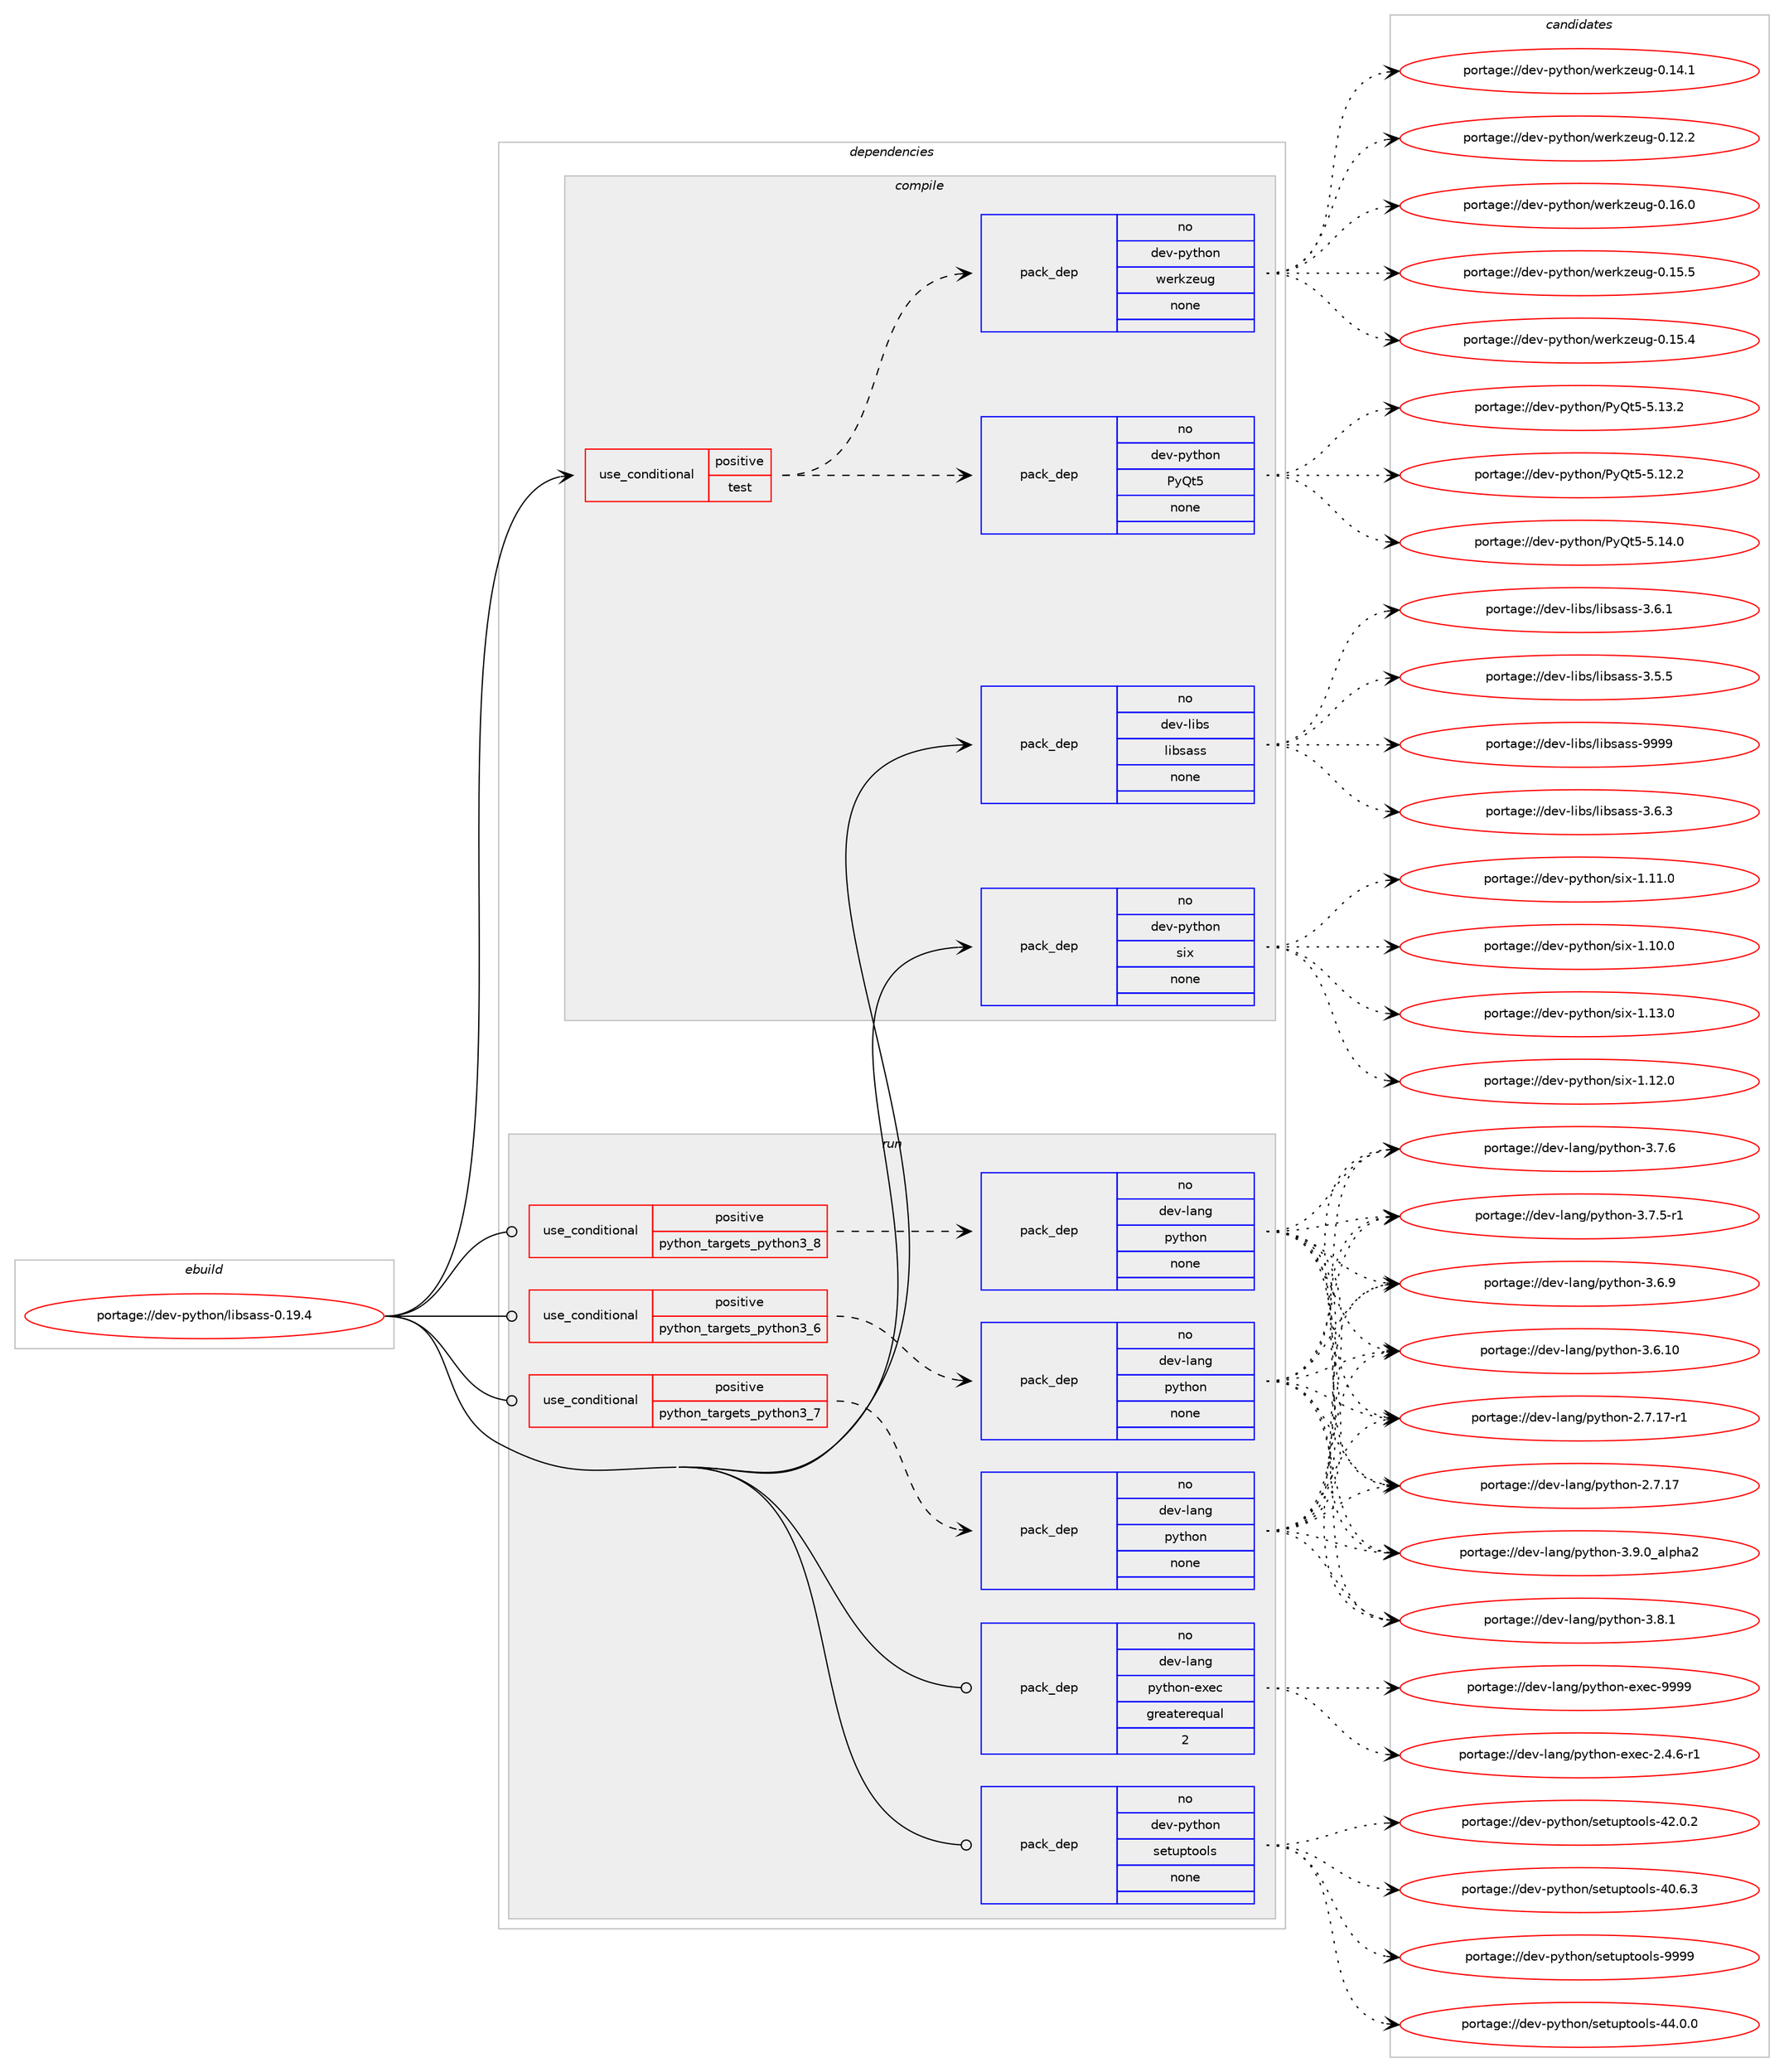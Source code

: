 digraph prolog {

# *************
# Graph options
# *************

newrank=true;
concentrate=true;
compound=true;
graph [rankdir=LR,fontname=Helvetica,fontsize=10,ranksep=1.5];#, ranksep=2.5, nodesep=0.2];
edge  [arrowhead=vee];
node  [fontname=Helvetica,fontsize=10];

# **********
# The ebuild
# **********

subgraph cluster_leftcol {
color=gray;
label=<<i>ebuild</i>>;
id [label="portage://dev-python/libsass-0.19.4", color=red, width=4, href="../dev-python/libsass-0.19.4.svg"];
}

# ****************
# The dependencies
# ****************

subgraph cluster_midcol {
color=gray;
label=<<i>dependencies</i>>;
subgraph cluster_compile {
fillcolor="#eeeeee";
style=filled;
label=<<i>compile</i>>;
subgraph cond113491 {
dependency452298 [label=<<TABLE BORDER="0" CELLBORDER="1" CELLSPACING="0" CELLPADDING="4"><TR><TD ROWSPAN="3" CELLPADDING="10">use_conditional</TD></TR><TR><TD>positive</TD></TR><TR><TD>test</TD></TR></TABLE>>, shape=none, color=red];
subgraph pack333827 {
dependency452299 [label=<<TABLE BORDER="0" CELLBORDER="1" CELLSPACING="0" CELLPADDING="4" WIDTH="220"><TR><TD ROWSPAN="6" CELLPADDING="30">pack_dep</TD></TR><TR><TD WIDTH="110">no</TD></TR><TR><TD>dev-python</TD></TR><TR><TD>PyQt5</TD></TR><TR><TD>none</TD></TR><TR><TD></TD></TR></TABLE>>, shape=none, color=blue];
}
dependency452298:e -> dependency452299:w [weight=20,style="dashed",arrowhead="vee"];
subgraph pack333828 {
dependency452300 [label=<<TABLE BORDER="0" CELLBORDER="1" CELLSPACING="0" CELLPADDING="4" WIDTH="220"><TR><TD ROWSPAN="6" CELLPADDING="30">pack_dep</TD></TR><TR><TD WIDTH="110">no</TD></TR><TR><TD>dev-python</TD></TR><TR><TD>werkzeug</TD></TR><TR><TD>none</TD></TR><TR><TD></TD></TR></TABLE>>, shape=none, color=blue];
}
dependency452298:e -> dependency452300:w [weight=20,style="dashed",arrowhead="vee"];
}
id:e -> dependency452298:w [weight=20,style="solid",arrowhead="vee"];
subgraph pack333829 {
dependency452301 [label=<<TABLE BORDER="0" CELLBORDER="1" CELLSPACING="0" CELLPADDING="4" WIDTH="220"><TR><TD ROWSPAN="6" CELLPADDING="30">pack_dep</TD></TR><TR><TD WIDTH="110">no</TD></TR><TR><TD>dev-libs</TD></TR><TR><TD>libsass</TD></TR><TR><TD>none</TD></TR><TR><TD></TD></TR></TABLE>>, shape=none, color=blue];
}
id:e -> dependency452301:w [weight=20,style="solid",arrowhead="vee"];
subgraph pack333830 {
dependency452302 [label=<<TABLE BORDER="0" CELLBORDER="1" CELLSPACING="0" CELLPADDING="4" WIDTH="220"><TR><TD ROWSPAN="6" CELLPADDING="30">pack_dep</TD></TR><TR><TD WIDTH="110">no</TD></TR><TR><TD>dev-python</TD></TR><TR><TD>six</TD></TR><TR><TD>none</TD></TR><TR><TD></TD></TR></TABLE>>, shape=none, color=blue];
}
id:e -> dependency452302:w [weight=20,style="solid",arrowhead="vee"];
}
subgraph cluster_compileandrun {
fillcolor="#eeeeee";
style=filled;
label=<<i>compile and run</i>>;
}
subgraph cluster_run {
fillcolor="#eeeeee";
style=filled;
label=<<i>run</i>>;
subgraph cond113492 {
dependency452303 [label=<<TABLE BORDER="0" CELLBORDER="1" CELLSPACING="0" CELLPADDING="4"><TR><TD ROWSPAN="3" CELLPADDING="10">use_conditional</TD></TR><TR><TD>positive</TD></TR><TR><TD>python_targets_python3_6</TD></TR></TABLE>>, shape=none, color=red];
subgraph pack333831 {
dependency452304 [label=<<TABLE BORDER="0" CELLBORDER="1" CELLSPACING="0" CELLPADDING="4" WIDTH="220"><TR><TD ROWSPAN="6" CELLPADDING="30">pack_dep</TD></TR><TR><TD WIDTH="110">no</TD></TR><TR><TD>dev-lang</TD></TR><TR><TD>python</TD></TR><TR><TD>none</TD></TR><TR><TD></TD></TR></TABLE>>, shape=none, color=blue];
}
dependency452303:e -> dependency452304:w [weight=20,style="dashed",arrowhead="vee"];
}
id:e -> dependency452303:w [weight=20,style="solid",arrowhead="odot"];
subgraph cond113493 {
dependency452305 [label=<<TABLE BORDER="0" CELLBORDER="1" CELLSPACING="0" CELLPADDING="4"><TR><TD ROWSPAN="3" CELLPADDING="10">use_conditional</TD></TR><TR><TD>positive</TD></TR><TR><TD>python_targets_python3_7</TD></TR></TABLE>>, shape=none, color=red];
subgraph pack333832 {
dependency452306 [label=<<TABLE BORDER="0" CELLBORDER="1" CELLSPACING="0" CELLPADDING="4" WIDTH="220"><TR><TD ROWSPAN="6" CELLPADDING="30">pack_dep</TD></TR><TR><TD WIDTH="110">no</TD></TR><TR><TD>dev-lang</TD></TR><TR><TD>python</TD></TR><TR><TD>none</TD></TR><TR><TD></TD></TR></TABLE>>, shape=none, color=blue];
}
dependency452305:e -> dependency452306:w [weight=20,style="dashed",arrowhead="vee"];
}
id:e -> dependency452305:w [weight=20,style="solid",arrowhead="odot"];
subgraph cond113494 {
dependency452307 [label=<<TABLE BORDER="0" CELLBORDER="1" CELLSPACING="0" CELLPADDING="4"><TR><TD ROWSPAN="3" CELLPADDING="10">use_conditional</TD></TR><TR><TD>positive</TD></TR><TR><TD>python_targets_python3_8</TD></TR></TABLE>>, shape=none, color=red];
subgraph pack333833 {
dependency452308 [label=<<TABLE BORDER="0" CELLBORDER="1" CELLSPACING="0" CELLPADDING="4" WIDTH="220"><TR><TD ROWSPAN="6" CELLPADDING="30">pack_dep</TD></TR><TR><TD WIDTH="110">no</TD></TR><TR><TD>dev-lang</TD></TR><TR><TD>python</TD></TR><TR><TD>none</TD></TR><TR><TD></TD></TR></TABLE>>, shape=none, color=blue];
}
dependency452307:e -> dependency452308:w [weight=20,style="dashed",arrowhead="vee"];
}
id:e -> dependency452307:w [weight=20,style="solid",arrowhead="odot"];
subgraph pack333834 {
dependency452309 [label=<<TABLE BORDER="0" CELLBORDER="1" CELLSPACING="0" CELLPADDING="4" WIDTH="220"><TR><TD ROWSPAN="6" CELLPADDING="30">pack_dep</TD></TR><TR><TD WIDTH="110">no</TD></TR><TR><TD>dev-lang</TD></TR><TR><TD>python-exec</TD></TR><TR><TD>greaterequal</TD></TR><TR><TD>2</TD></TR></TABLE>>, shape=none, color=blue];
}
id:e -> dependency452309:w [weight=20,style="solid",arrowhead="odot"];
subgraph pack333835 {
dependency452310 [label=<<TABLE BORDER="0" CELLBORDER="1" CELLSPACING="0" CELLPADDING="4" WIDTH="220"><TR><TD ROWSPAN="6" CELLPADDING="30">pack_dep</TD></TR><TR><TD WIDTH="110">no</TD></TR><TR><TD>dev-python</TD></TR><TR><TD>setuptools</TD></TR><TR><TD>none</TD></TR><TR><TD></TD></TR></TABLE>>, shape=none, color=blue];
}
id:e -> dependency452310:w [weight=20,style="solid",arrowhead="odot"];
}
}

# **************
# The candidates
# **************

subgraph cluster_choices {
rank=same;
color=gray;
label=<<i>candidates</i>>;

subgraph choice333827 {
color=black;
nodesep=1;
choice100101118451121211161041111104780121811165345534649524648 [label="portage://dev-python/PyQt5-5.14.0", color=red, width=4,href="../dev-python/PyQt5-5.14.0.svg"];
choice100101118451121211161041111104780121811165345534649514650 [label="portage://dev-python/PyQt5-5.13.2", color=red, width=4,href="../dev-python/PyQt5-5.13.2.svg"];
choice100101118451121211161041111104780121811165345534649504650 [label="portage://dev-python/PyQt5-5.12.2", color=red, width=4,href="../dev-python/PyQt5-5.12.2.svg"];
dependency452299:e -> choice100101118451121211161041111104780121811165345534649524648:w [style=dotted,weight="100"];
dependency452299:e -> choice100101118451121211161041111104780121811165345534649514650:w [style=dotted,weight="100"];
dependency452299:e -> choice100101118451121211161041111104780121811165345534649504650:w [style=dotted,weight="100"];
}
subgraph choice333828 {
color=black;
nodesep=1;
choice100101118451121211161041111104711910111410712210111710345484649544648 [label="portage://dev-python/werkzeug-0.16.0", color=red, width=4,href="../dev-python/werkzeug-0.16.0.svg"];
choice100101118451121211161041111104711910111410712210111710345484649534653 [label="portage://dev-python/werkzeug-0.15.5", color=red, width=4,href="../dev-python/werkzeug-0.15.5.svg"];
choice100101118451121211161041111104711910111410712210111710345484649534652 [label="portage://dev-python/werkzeug-0.15.4", color=red, width=4,href="../dev-python/werkzeug-0.15.4.svg"];
choice100101118451121211161041111104711910111410712210111710345484649524649 [label="portage://dev-python/werkzeug-0.14.1", color=red, width=4,href="../dev-python/werkzeug-0.14.1.svg"];
choice100101118451121211161041111104711910111410712210111710345484649504650 [label="portage://dev-python/werkzeug-0.12.2", color=red, width=4,href="../dev-python/werkzeug-0.12.2.svg"];
dependency452300:e -> choice100101118451121211161041111104711910111410712210111710345484649544648:w [style=dotted,weight="100"];
dependency452300:e -> choice100101118451121211161041111104711910111410712210111710345484649534653:w [style=dotted,weight="100"];
dependency452300:e -> choice100101118451121211161041111104711910111410712210111710345484649534652:w [style=dotted,weight="100"];
dependency452300:e -> choice100101118451121211161041111104711910111410712210111710345484649524649:w [style=dotted,weight="100"];
dependency452300:e -> choice100101118451121211161041111104711910111410712210111710345484649504650:w [style=dotted,weight="100"];
}
subgraph choice333829 {
color=black;
nodesep=1;
choice10010111845108105981154710810598115971151154557575757 [label="portage://dev-libs/libsass-9999", color=red, width=4,href="../dev-libs/libsass-9999.svg"];
choice1001011184510810598115471081059811597115115455146544651 [label="portage://dev-libs/libsass-3.6.3", color=red, width=4,href="../dev-libs/libsass-3.6.3.svg"];
choice1001011184510810598115471081059811597115115455146544649 [label="portage://dev-libs/libsass-3.6.1", color=red, width=4,href="../dev-libs/libsass-3.6.1.svg"];
choice1001011184510810598115471081059811597115115455146534653 [label="portage://dev-libs/libsass-3.5.5", color=red, width=4,href="../dev-libs/libsass-3.5.5.svg"];
dependency452301:e -> choice10010111845108105981154710810598115971151154557575757:w [style=dotted,weight="100"];
dependency452301:e -> choice1001011184510810598115471081059811597115115455146544651:w [style=dotted,weight="100"];
dependency452301:e -> choice1001011184510810598115471081059811597115115455146544649:w [style=dotted,weight="100"];
dependency452301:e -> choice1001011184510810598115471081059811597115115455146534653:w [style=dotted,weight="100"];
}
subgraph choice333830 {
color=black;
nodesep=1;
choice100101118451121211161041111104711510512045494649514648 [label="portage://dev-python/six-1.13.0", color=red, width=4,href="../dev-python/six-1.13.0.svg"];
choice100101118451121211161041111104711510512045494649504648 [label="portage://dev-python/six-1.12.0", color=red, width=4,href="../dev-python/six-1.12.0.svg"];
choice100101118451121211161041111104711510512045494649494648 [label="portage://dev-python/six-1.11.0", color=red, width=4,href="../dev-python/six-1.11.0.svg"];
choice100101118451121211161041111104711510512045494649484648 [label="portage://dev-python/six-1.10.0", color=red, width=4,href="../dev-python/six-1.10.0.svg"];
dependency452302:e -> choice100101118451121211161041111104711510512045494649514648:w [style=dotted,weight="100"];
dependency452302:e -> choice100101118451121211161041111104711510512045494649504648:w [style=dotted,weight="100"];
dependency452302:e -> choice100101118451121211161041111104711510512045494649494648:w [style=dotted,weight="100"];
dependency452302:e -> choice100101118451121211161041111104711510512045494649484648:w [style=dotted,weight="100"];
}
subgraph choice333831 {
color=black;
nodesep=1;
choice10010111845108971101034711212111610411111045514657464895971081121049750 [label="portage://dev-lang/python-3.9.0_alpha2", color=red, width=4,href="../dev-lang/python-3.9.0_alpha2.svg"];
choice100101118451089711010347112121116104111110455146564649 [label="portage://dev-lang/python-3.8.1", color=red, width=4,href="../dev-lang/python-3.8.1.svg"];
choice100101118451089711010347112121116104111110455146554654 [label="portage://dev-lang/python-3.7.6", color=red, width=4,href="../dev-lang/python-3.7.6.svg"];
choice1001011184510897110103471121211161041111104551465546534511449 [label="portage://dev-lang/python-3.7.5-r1", color=red, width=4,href="../dev-lang/python-3.7.5-r1.svg"];
choice100101118451089711010347112121116104111110455146544657 [label="portage://dev-lang/python-3.6.9", color=red, width=4,href="../dev-lang/python-3.6.9.svg"];
choice10010111845108971101034711212111610411111045514654464948 [label="portage://dev-lang/python-3.6.10", color=red, width=4,href="../dev-lang/python-3.6.10.svg"];
choice100101118451089711010347112121116104111110455046554649554511449 [label="portage://dev-lang/python-2.7.17-r1", color=red, width=4,href="../dev-lang/python-2.7.17-r1.svg"];
choice10010111845108971101034711212111610411111045504655464955 [label="portage://dev-lang/python-2.7.17", color=red, width=4,href="../dev-lang/python-2.7.17.svg"];
dependency452304:e -> choice10010111845108971101034711212111610411111045514657464895971081121049750:w [style=dotted,weight="100"];
dependency452304:e -> choice100101118451089711010347112121116104111110455146564649:w [style=dotted,weight="100"];
dependency452304:e -> choice100101118451089711010347112121116104111110455146554654:w [style=dotted,weight="100"];
dependency452304:e -> choice1001011184510897110103471121211161041111104551465546534511449:w [style=dotted,weight="100"];
dependency452304:e -> choice100101118451089711010347112121116104111110455146544657:w [style=dotted,weight="100"];
dependency452304:e -> choice10010111845108971101034711212111610411111045514654464948:w [style=dotted,weight="100"];
dependency452304:e -> choice100101118451089711010347112121116104111110455046554649554511449:w [style=dotted,weight="100"];
dependency452304:e -> choice10010111845108971101034711212111610411111045504655464955:w [style=dotted,weight="100"];
}
subgraph choice333832 {
color=black;
nodesep=1;
choice10010111845108971101034711212111610411111045514657464895971081121049750 [label="portage://dev-lang/python-3.9.0_alpha2", color=red, width=4,href="../dev-lang/python-3.9.0_alpha2.svg"];
choice100101118451089711010347112121116104111110455146564649 [label="portage://dev-lang/python-3.8.1", color=red, width=4,href="../dev-lang/python-3.8.1.svg"];
choice100101118451089711010347112121116104111110455146554654 [label="portage://dev-lang/python-3.7.6", color=red, width=4,href="../dev-lang/python-3.7.6.svg"];
choice1001011184510897110103471121211161041111104551465546534511449 [label="portage://dev-lang/python-3.7.5-r1", color=red, width=4,href="../dev-lang/python-3.7.5-r1.svg"];
choice100101118451089711010347112121116104111110455146544657 [label="portage://dev-lang/python-3.6.9", color=red, width=4,href="../dev-lang/python-3.6.9.svg"];
choice10010111845108971101034711212111610411111045514654464948 [label="portage://dev-lang/python-3.6.10", color=red, width=4,href="../dev-lang/python-3.6.10.svg"];
choice100101118451089711010347112121116104111110455046554649554511449 [label="portage://dev-lang/python-2.7.17-r1", color=red, width=4,href="../dev-lang/python-2.7.17-r1.svg"];
choice10010111845108971101034711212111610411111045504655464955 [label="portage://dev-lang/python-2.7.17", color=red, width=4,href="../dev-lang/python-2.7.17.svg"];
dependency452306:e -> choice10010111845108971101034711212111610411111045514657464895971081121049750:w [style=dotted,weight="100"];
dependency452306:e -> choice100101118451089711010347112121116104111110455146564649:w [style=dotted,weight="100"];
dependency452306:e -> choice100101118451089711010347112121116104111110455146554654:w [style=dotted,weight="100"];
dependency452306:e -> choice1001011184510897110103471121211161041111104551465546534511449:w [style=dotted,weight="100"];
dependency452306:e -> choice100101118451089711010347112121116104111110455146544657:w [style=dotted,weight="100"];
dependency452306:e -> choice10010111845108971101034711212111610411111045514654464948:w [style=dotted,weight="100"];
dependency452306:e -> choice100101118451089711010347112121116104111110455046554649554511449:w [style=dotted,weight="100"];
dependency452306:e -> choice10010111845108971101034711212111610411111045504655464955:w [style=dotted,weight="100"];
}
subgraph choice333833 {
color=black;
nodesep=1;
choice10010111845108971101034711212111610411111045514657464895971081121049750 [label="portage://dev-lang/python-3.9.0_alpha2", color=red, width=4,href="../dev-lang/python-3.9.0_alpha2.svg"];
choice100101118451089711010347112121116104111110455146564649 [label="portage://dev-lang/python-3.8.1", color=red, width=4,href="../dev-lang/python-3.8.1.svg"];
choice100101118451089711010347112121116104111110455146554654 [label="portage://dev-lang/python-3.7.6", color=red, width=4,href="../dev-lang/python-3.7.6.svg"];
choice1001011184510897110103471121211161041111104551465546534511449 [label="portage://dev-lang/python-3.7.5-r1", color=red, width=4,href="../dev-lang/python-3.7.5-r1.svg"];
choice100101118451089711010347112121116104111110455146544657 [label="portage://dev-lang/python-3.6.9", color=red, width=4,href="../dev-lang/python-3.6.9.svg"];
choice10010111845108971101034711212111610411111045514654464948 [label="portage://dev-lang/python-3.6.10", color=red, width=4,href="../dev-lang/python-3.6.10.svg"];
choice100101118451089711010347112121116104111110455046554649554511449 [label="portage://dev-lang/python-2.7.17-r1", color=red, width=4,href="../dev-lang/python-2.7.17-r1.svg"];
choice10010111845108971101034711212111610411111045504655464955 [label="portage://dev-lang/python-2.7.17", color=red, width=4,href="../dev-lang/python-2.7.17.svg"];
dependency452308:e -> choice10010111845108971101034711212111610411111045514657464895971081121049750:w [style=dotted,weight="100"];
dependency452308:e -> choice100101118451089711010347112121116104111110455146564649:w [style=dotted,weight="100"];
dependency452308:e -> choice100101118451089711010347112121116104111110455146554654:w [style=dotted,weight="100"];
dependency452308:e -> choice1001011184510897110103471121211161041111104551465546534511449:w [style=dotted,weight="100"];
dependency452308:e -> choice100101118451089711010347112121116104111110455146544657:w [style=dotted,weight="100"];
dependency452308:e -> choice10010111845108971101034711212111610411111045514654464948:w [style=dotted,weight="100"];
dependency452308:e -> choice100101118451089711010347112121116104111110455046554649554511449:w [style=dotted,weight="100"];
dependency452308:e -> choice10010111845108971101034711212111610411111045504655464955:w [style=dotted,weight="100"];
}
subgraph choice333834 {
color=black;
nodesep=1;
choice10010111845108971101034711212111610411111045101120101994557575757 [label="portage://dev-lang/python-exec-9999", color=red, width=4,href="../dev-lang/python-exec-9999.svg"];
choice10010111845108971101034711212111610411111045101120101994550465246544511449 [label="portage://dev-lang/python-exec-2.4.6-r1", color=red, width=4,href="../dev-lang/python-exec-2.4.6-r1.svg"];
dependency452309:e -> choice10010111845108971101034711212111610411111045101120101994557575757:w [style=dotted,weight="100"];
dependency452309:e -> choice10010111845108971101034711212111610411111045101120101994550465246544511449:w [style=dotted,weight="100"];
}
subgraph choice333835 {
color=black;
nodesep=1;
choice10010111845112121116104111110471151011161171121161111111081154557575757 [label="portage://dev-python/setuptools-9999", color=red, width=4,href="../dev-python/setuptools-9999.svg"];
choice100101118451121211161041111104711510111611711211611111110811545525246484648 [label="portage://dev-python/setuptools-44.0.0", color=red, width=4,href="../dev-python/setuptools-44.0.0.svg"];
choice100101118451121211161041111104711510111611711211611111110811545525046484650 [label="portage://dev-python/setuptools-42.0.2", color=red, width=4,href="../dev-python/setuptools-42.0.2.svg"];
choice100101118451121211161041111104711510111611711211611111110811545524846544651 [label="portage://dev-python/setuptools-40.6.3", color=red, width=4,href="../dev-python/setuptools-40.6.3.svg"];
dependency452310:e -> choice10010111845112121116104111110471151011161171121161111111081154557575757:w [style=dotted,weight="100"];
dependency452310:e -> choice100101118451121211161041111104711510111611711211611111110811545525246484648:w [style=dotted,weight="100"];
dependency452310:e -> choice100101118451121211161041111104711510111611711211611111110811545525046484650:w [style=dotted,weight="100"];
dependency452310:e -> choice100101118451121211161041111104711510111611711211611111110811545524846544651:w [style=dotted,weight="100"];
}
}

}
